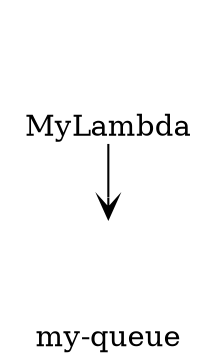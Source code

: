 digraph  {
	rankdir="TB";
	n1[height="0.9",imagepos="tc",label="MyLambda",labelloc="b",shape="plaintext"];
	n2[height="0.9",imagepos="tc",label="my-queue",labelloc="b",shape="plaintext"];
	n1->n2[arrowhead="vee",arrowtail="normal"];
	
}
